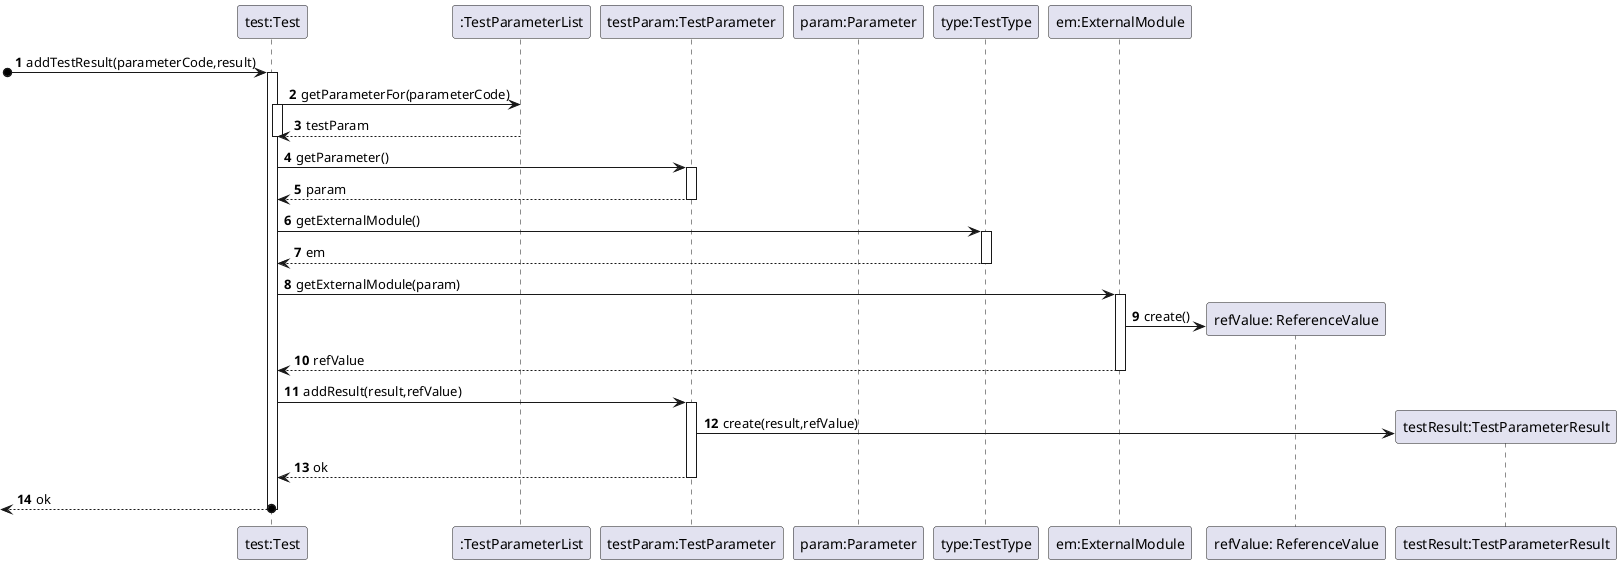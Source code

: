 @startuml
'https://plantuml.com/sequence-diagram

autonumber
participant "test:Test" as Test
participant ":TestParameterList" as tpStore
participant "testParam:TestParameter" as TestPa
participant "param:Parameter" as Param
participant "type:TestType" as TestTy
participant "em:ExternalModule" as ExMod
participant "refValue: ReferenceValue" as RefVal
participant "testResult:TestParameterResult" as TestParamRes

[o-> Test: addTestResult(parameterCode,result)

activate Test
Test -> tpStore: getParameterFor(parameterCode)
activate Test
tpStore --> Test: testParam
deactivate Test

Test -> TestPa: getParameter()
activate TestPa
TestPa --> Test: param
deactivate

Test -> TestTy: getExternalModule()
activate TestTy
TestTy --> Test: em
deactivate

Test -> ExMod: getExternalModule(param)
activate ExMod
ExMod -> RefVal**: create()
ExMod --> Test: refValue
deactivate

Test -> TestPa: addResult(result,refValue)
activate TestPa
TestPa -> TestParamRes**: create(result,refValue)
return ok
return ok

@enduml
